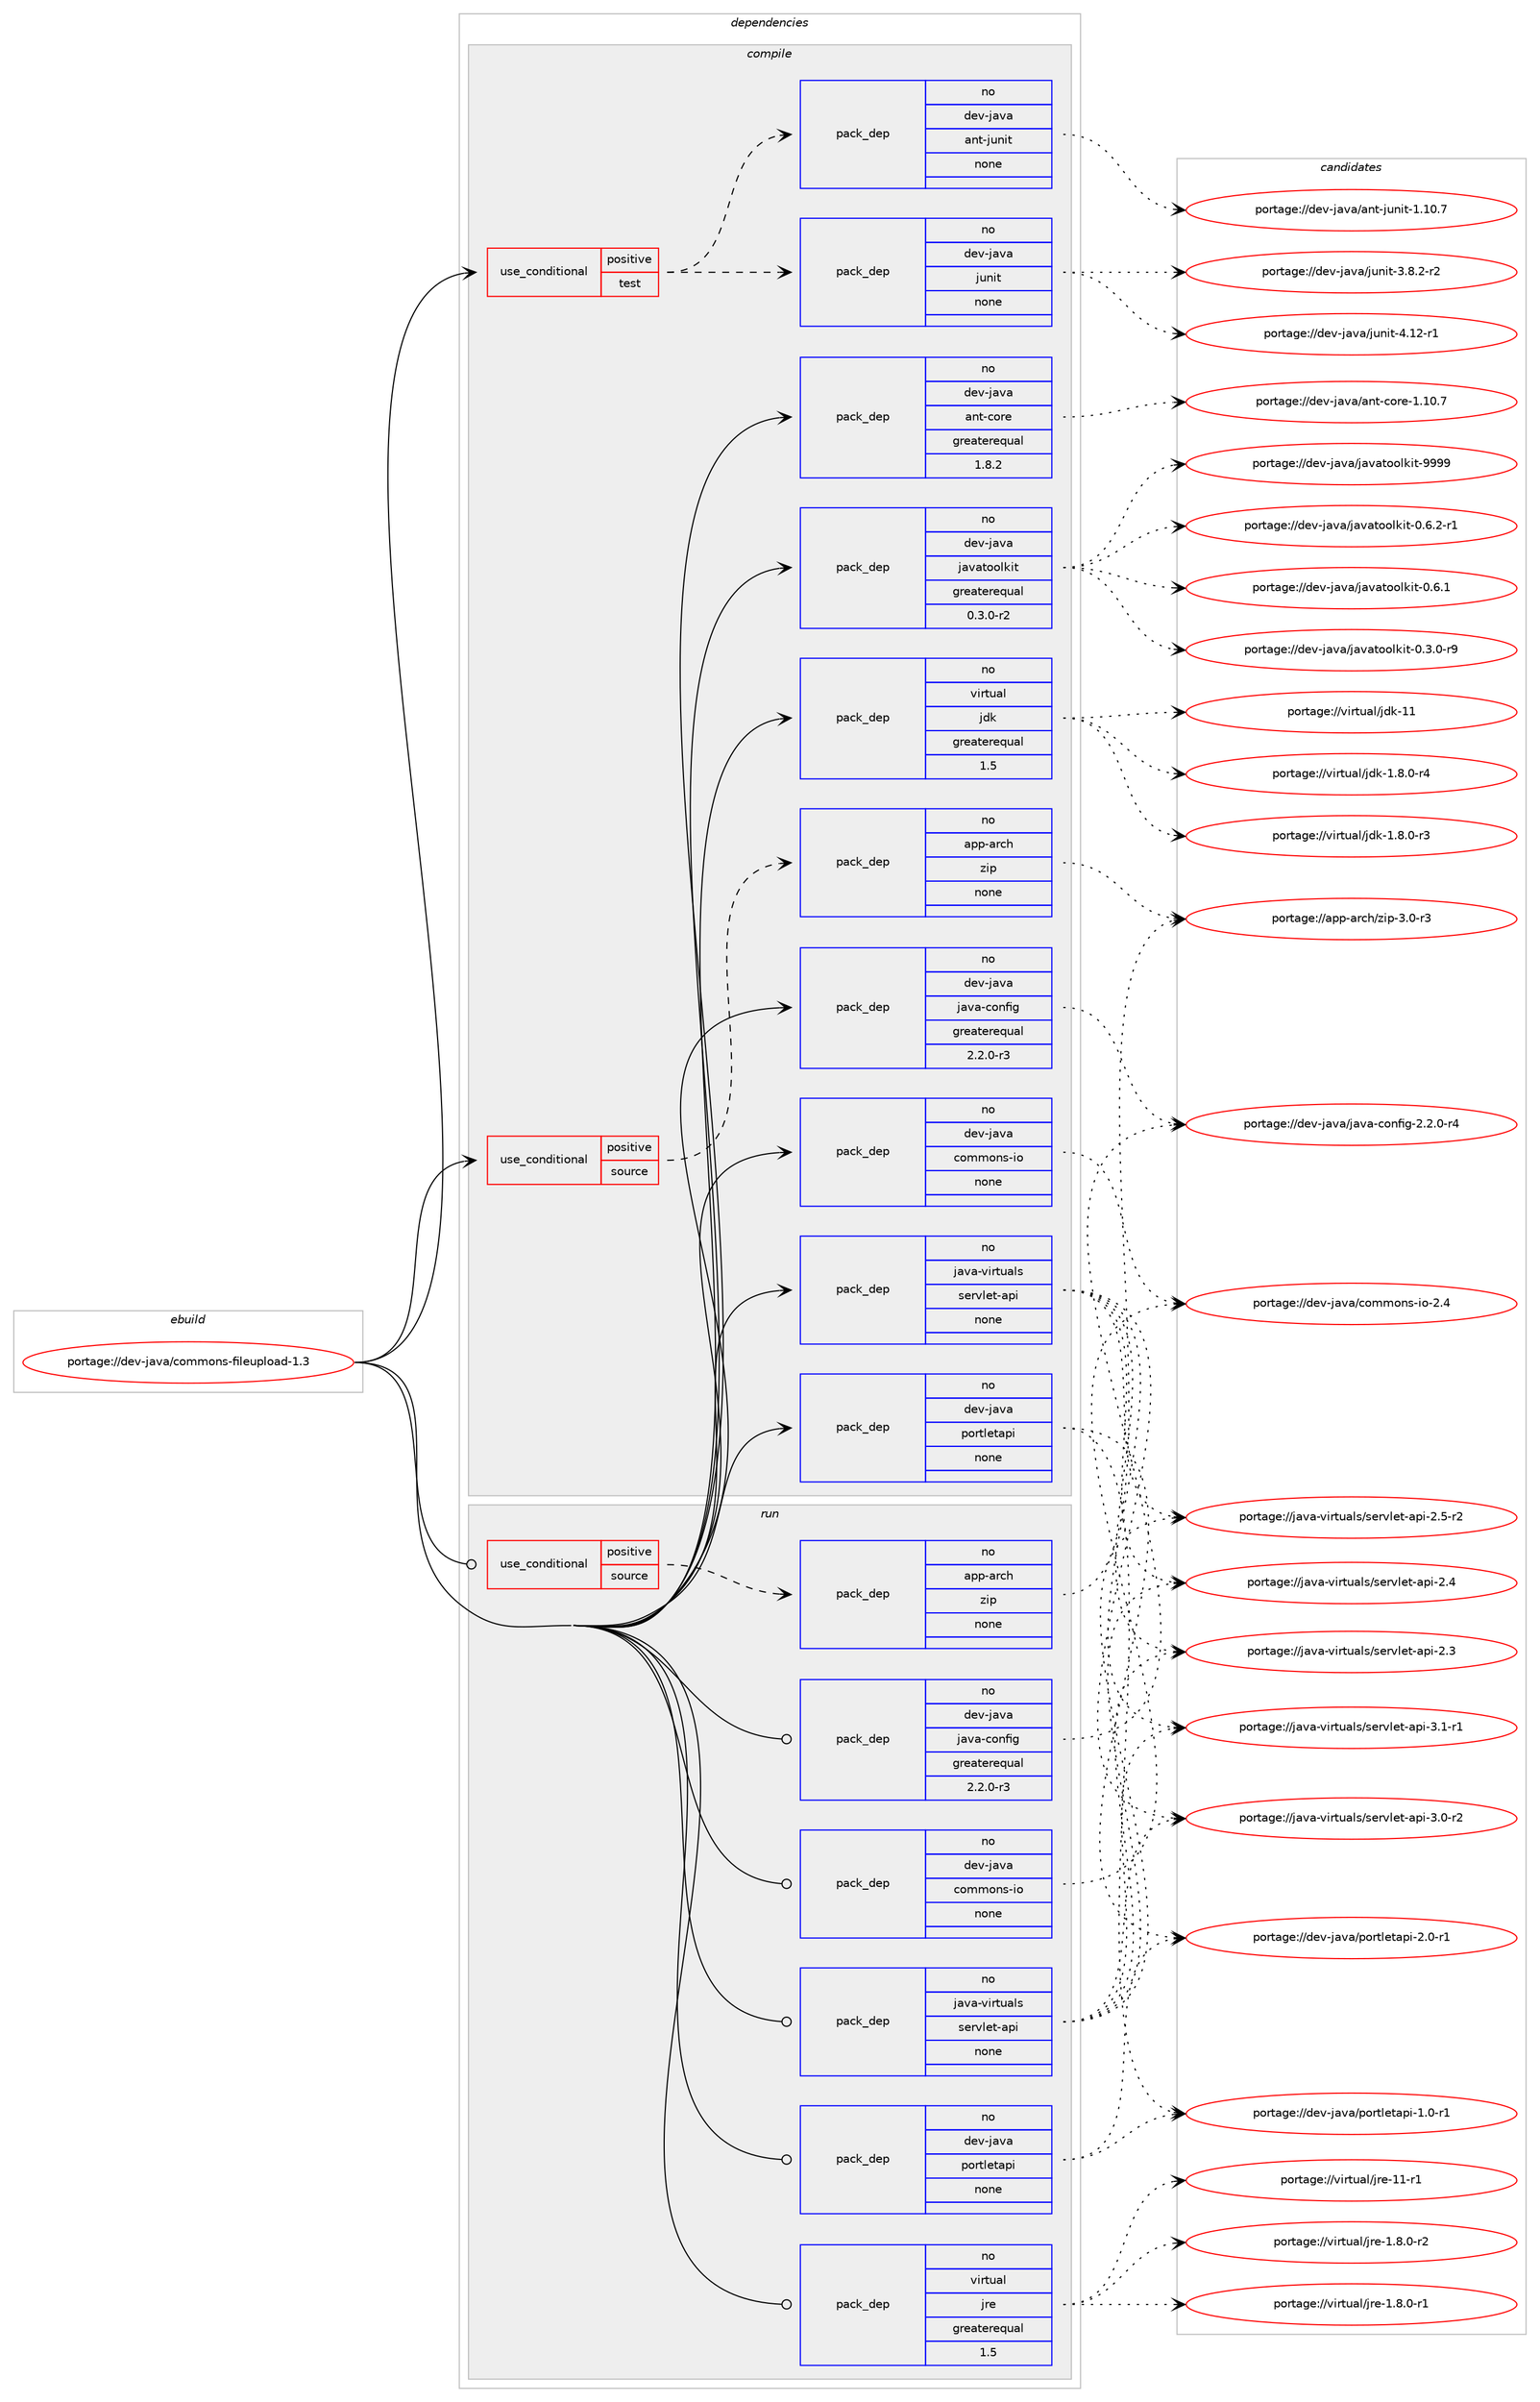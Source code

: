 digraph prolog {

# *************
# Graph options
# *************

newrank=true;
concentrate=true;
compound=true;
graph [rankdir=LR,fontname=Helvetica,fontsize=10,ranksep=1.5];#, ranksep=2.5, nodesep=0.2];
edge  [arrowhead=vee];
node  [fontname=Helvetica,fontsize=10];

# **********
# The ebuild
# **********

subgraph cluster_leftcol {
color=gray;
label=<<i>ebuild</i>>;
id [label="portage://dev-java/commons-fileupload-1.3", color=red, width=4, href="../dev-java/commons-fileupload-1.3.svg"];
}

# ****************
# The dependencies
# ****************

subgraph cluster_midcol {
color=gray;
label=<<i>dependencies</i>>;
subgraph cluster_compile {
fillcolor="#eeeeee";
style=filled;
label=<<i>compile</i>>;
subgraph cond130418 {
dependency532872 [label=<<TABLE BORDER="0" CELLBORDER="1" CELLSPACING="0" CELLPADDING="4"><TR><TD ROWSPAN="3" CELLPADDING="10">use_conditional</TD></TR><TR><TD>positive</TD></TR><TR><TD>source</TD></TR></TABLE>>, shape=none, color=red];
subgraph pack396835 {
dependency532873 [label=<<TABLE BORDER="0" CELLBORDER="1" CELLSPACING="0" CELLPADDING="4" WIDTH="220"><TR><TD ROWSPAN="6" CELLPADDING="30">pack_dep</TD></TR><TR><TD WIDTH="110">no</TD></TR><TR><TD>app-arch</TD></TR><TR><TD>zip</TD></TR><TR><TD>none</TD></TR><TR><TD></TD></TR></TABLE>>, shape=none, color=blue];
}
dependency532872:e -> dependency532873:w [weight=20,style="dashed",arrowhead="vee"];
}
id:e -> dependency532872:w [weight=20,style="solid",arrowhead="vee"];
subgraph cond130419 {
dependency532874 [label=<<TABLE BORDER="0" CELLBORDER="1" CELLSPACING="0" CELLPADDING="4"><TR><TD ROWSPAN="3" CELLPADDING="10">use_conditional</TD></TR><TR><TD>positive</TD></TR><TR><TD>test</TD></TR></TABLE>>, shape=none, color=red];
subgraph pack396836 {
dependency532875 [label=<<TABLE BORDER="0" CELLBORDER="1" CELLSPACING="0" CELLPADDING="4" WIDTH="220"><TR><TD ROWSPAN="6" CELLPADDING="30">pack_dep</TD></TR><TR><TD WIDTH="110">no</TD></TR><TR><TD>dev-java</TD></TR><TR><TD>ant-junit</TD></TR><TR><TD>none</TD></TR><TR><TD></TD></TR></TABLE>>, shape=none, color=blue];
}
dependency532874:e -> dependency532875:w [weight=20,style="dashed",arrowhead="vee"];
subgraph pack396837 {
dependency532876 [label=<<TABLE BORDER="0" CELLBORDER="1" CELLSPACING="0" CELLPADDING="4" WIDTH="220"><TR><TD ROWSPAN="6" CELLPADDING="30">pack_dep</TD></TR><TR><TD WIDTH="110">no</TD></TR><TR><TD>dev-java</TD></TR><TR><TD>junit</TD></TR><TR><TD>none</TD></TR><TR><TD></TD></TR></TABLE>>, shape=none, color=blue];
}
dependency532874:e -> dependency532876:w [weight=20,style="dashed",arrowhead="vee"];
}
id:e -> dependency532874:w [weight=20,style="solid",arrowhead="vee"];
subgraph pack396838 {
dependency532877 [label=<<TABLE BORDER="0" CELLBORDER="1" CELLSPACING="0" CELLPADDING="4" WIDTH="220"><TR><TD ROWSPAN="6" CELLPADDING="30">pack_dep</TD></TR><TR><TD WIDTH="110">no</TD></TR><TR><TD>dev-java</TD></TR><TR><TD>ant-core</TD></TR><TR><TD>greaterequal</TD></TR><TR><TD>1.8.2</TD></TR></TABLE>>, shape=none, color=blue];
}
id:e -> dependency532877:w [weight=20,style="solid",arrowhead="vee"];
subgraph pack396839 {
dependency532878 [label=<<TABLE BORDER="0" CELLBORDER="1" CELLSPACING="0" CELLPADDING="4" WIDTH="220"><TR><TD ROWSPAN="6" CELLPADDING="30">pack_dep</TD></TR><TR><TD WIDTH="110">no</TD></TR><TR><TD>dev-java</TD></TR><TR><TD>commons-io</TD></TR><TR><TD>none</TD></TR><TR><TD></TD></TR></TABLE>>, shape=none, color=blue];
}
id:e -> dependency532878:w [weight=20,style="solid",arrowhead="vee"];
subgraph pack396840 {
dependency532879 [label=<<TABLE BORDER="0" CELLBORDER="1" CELLSPACING="0" CELLPADDING="4" WIDTH="220"><TR><TD ROWSPAN="6" CELLPADDING="30">pack_dep</TD></TR><TR><TD WIDTH="110">no</TD></TR><TR><TD>dev-java</TD></TR><TR><TD>java-config</TD></TR><TR><TD>greaterequal</TD></TR><TR><TD>2.2.0-r3</TD></TR></TABLE>>, shape=none, color=blue];
}
id:e -> dependency532879:w [weight=20,style="solid",arrowhead="vee"];
subgraph pack396841 {
dependency532880 [label=<<TABLE BORDER="0" CELLBORDER="1" CELLSPACING="0" CELLPADDING="4" WIDTH="220"><TR><TD ROWSPAN="6" CELLPADDING="30">pack_dep</TD></TR><TR><TD WIDTH="110">no</TD></TR><TR><TD>dev-java</TD></TR><TR><TD>javatoolkit</TD></TR><TR><TD>greaterequal</TD></TR><TR><TD>0.3.0-r2</TD></TR></TABLE>>, shape=none, color=blue];
}
id:e -> dependency532880:w [weight=20,style="solid",arrowhead="vee"];
subgraph pack396842 {
dependency532881 [label=<<TABLE BORDER="0" CELLBORDER="1" CELLSPACING="0" CELLPADDING="4" WIDTH="220"><TR><TD ROWSPAN="6" CELLPADDING="30">pack_dep</TD></TR><TR><TD WIDTH="110">no</TD></TR><TR><TD>dev-java</TD></TR><TR><TD>portletapi</TD></TR><TR><TD>none</TD></TR><TR><TD></TD></TR></TABLE>>, shape=none, color=blue];
}
id:e -> dependency532881:w [weight=20,style="solid",arrowhead="vee"];
subgraph pack396843 {
dependency532882 [label=<<TABLE BORDER="0" CELLBORDER="1" CELLSPACING="0" CELLPADDING="4" WIDTH="220"><TR><TD ROWSPAN="6" CELLPADDING="30">pack_dep</TD></TR><TR><TD WIDTH="110">no</TD></TR><TR><TD>java-virtuals</TD></TR><TR><TD>servlet-api</TD></TR><TR><TD>none</TD></TR><TR><TD></TD></TR></TABLE>>, shape=none, color=blue];
}
id:e -> dependency532882:w [weight=20,style="solid",arrowhead="vee"];
subgraph pack396844 {
dependency532883 [label=<<TABLE BORDER="0" CELLBORDER="1" CELLSPACING="0" CELLPADDING="4" WIDTH="220"><TR><TD ROWSPAN="6" CELLPADDING="30">pack_dep</TD></TR><TR><TD WIDTH="110">no</TD></TR><TR><TD>virtual</TD></TR><TR><TD>jdk</TD></TR><TR><TD>greaterequal</TD></TR><TR><TD>1.5</TD></TR></TABLE>>, shape=none, color=blue];
}
id:e -> dependency532883:w [weight=20,style="solid",arrowhead="vee"];
}
subgraph cluster_compileandrun {
fillcolor="#eeeeee";
style=filled;
label=<<i>compile and run</i>>;
}
subgraph cluster_run {
fillcolor="#eeeeee";
style=filled;
label=<<i>run</i>>;
subgraph cond130420 {
dependency532884 [label=<<TABLE BORDER="0" CELLBORDER="1" CELLSPACING="0" CELLPADDING="4"><TR><TD ROWSPAN="3" CELLPADDING="10">use_conditional</TD></TR><TR><TD>positive</TD></TR><TR><TD>source</TD></TR></TABLE>>, shape=none, color=red];
subgraph pack396845 {
dependency532885 [label=<<TABLE BORDER="0" CELLBORDER="1" CELLSPACING="0" CELLPADDING="4" WIDTH="220"><TR><TD ROWSPAN="6" CELLPADDING="30">pack_dep</TD></TR><TR><TD WIDTH="110">no</TD></TR><TR><TD>app-arch</TD></TR><TR><TD>zip</TD></TR><TR><TD>none</TD></TR><TR><TD></TD></TR></TABLE>>, shape=none, color=blue];
}
dependency532884:e -> dependency532885:w [weight=20,style="dashed",arrowhead="vee"];
}
id:e -> dependency532884:w [weight=20,style="solid",arrowhead="odot"];
subgraph pack396846 {
dependency532886 [label=<<TABLE BORDER="0" CELLBORDER="1" CELLSPACING="0" CELLPADDING="4" WIDTH="220"><TR><TD ROWSPAN="6" CELLPADDING="30">pack_dep</TD></TR><TR><TD WIDTH="110">no</TD></TR><TR><TD>dev-java</TD></TR><TR><TD>commons-io</TD></TR><TR><TD>none</TD></TR><TR><TD></TD></TR></TABLE>>, shape=none, color=blue];
}
id:e -> dependency532886:w [weight=20,style="solid",arrowhead="odot"];
subgraph pack396847 {
dependency532887 [label=<<TABLE BORDER="0" CELLBORDER="1" CELLSPACING="0" CELLPADDING="4" WIDTH="220"><TR><TD ROWSPAN="6" CELLPADDING="30">pack_dep</TD></TR><TR><TD WIDTH="110">no</TD></TR><TR><TD>dev-java</TD></TR><TR><TD>java-config</TD></TR><TR><TD>greaterequal</TD></TR><TR><TD>2.2.0-r3</TD></TR></TABLE>>, shape=none, color=blue];
}
id:e -> dependency532887:w [weight=20,style="solid",arrowhead="odot"];
subgraph pack396848 {
dependency532888 [label=<<TABLE BORDER="0" CELLBORDER="1" CELLSPACING="0" CELLPADDING="4" WIDTH="220"><TR><TD ROWSPAN="6" CELLPADDING="30">pack_dep</TD></TR><TR><TD WIDTH="110">no</TD></TR><TR><TD>dev-java</TD></TR><TR><TD>portletapi</TD></TR><TR><TD>none</TD></TR><TR><TD></TD></TR></TABLE>>, shape=none, color=blue];
}
id:e -> dependency532888:w [weight=20,style="solid",arrowhead="odot"];
subgraph pack396849 {
dependency532889 [label=<<TABLE BORDER="0" CELLBORDER="1" CELLSPACING="0" CELLPADDING="4" WIDTH="220"><TR><TD ROWSPAN="6" CELLPADDING="30">pack_dep</TD></TR><TR><TD WIDTH="110">no</TD></TR><TR><TD>java-virtuals</TD></TR><TR><TD>servlet-api</TD></TR><TR><TD>none</TD></TR><TR><TD></TD></TR></TABLE>>, shape=none, color=blue];
}
id:e -> dependency532889:w [weight=20,style="solid",arrowhead="odot"];
subgraph pack396850 {
dependency532890 [label=<<TABLE BORDER="0" CELLBORDER="1" CELLSPACING="0" CELLPADDING="4" WIDTH="220"><TR><TD ROWSPAN="6" CELLPADDING="30">pack_dep</TD></TR><TR><TD WIDTH="110">no</TD></TR><TR><TD>virtual</TD></TR><TR><TD>jre</TD></TR><TR><TD>greaterequal</TD></TR><TR><TD>1.5</TD></TR></TABLE>>, shape=none, color=blue];
}
id:e -> dependency532890:w [weight=20,style="solid",arrowhead="odot"];
}
}

# **************
# The candidates
# **************

subgraph cluster_choices {
rank=same;
color=gray;
label=<<i>candidates</i>>;

subgraph choice396835 {
color=black;
nodesep=1;
choice9711211245971149910447122105112455146484511451 [label="portage://app-arch/zip-3.0-r3", color=red, width=4,href="../app-arch/zip-3.0-r3.svg"];
dependency532873:e -> choice9711211245971149910447122105112455146484511451:w [style=dotted,weight="100"];
}
subgraph choice396836 {
color=black;
nodesep=1;
choice10010111845106971189747971101164510611711010511645494649484655 [label="portage://dev-java/ant-junit-1.10.7", color=red, width=4,href="../dev-java/ant-junit-1.10.7.svg"];
dependency532875:e -> choice10010111845106971189747971101164510611711010511645494649484655:w [style=dotted,weight="100"];
}
subgraph choice396837 {
color=black;
nodesep=1;
choice1001011184510697118974710611711010511645524649504511449 [label="portage://dev-java/junit-4.12-r1", color=red, width=4,href="../dev-java/junit-4.12-r1.svg"];
choice100101118451069711897471061171101051164551465646504511450 [label="portage://dev-java/junit-3.8.2-r2", color=red, width=4,href="../dev-java/junit-3.8.2-r2.svg"];
dependency532876:e -> choice1001011184510697118974710611711010511645524649504511449:w [style=dotted,weight="100"];
dependency532876:e -> choice100101118451069711897471061171101051164551465646504511450:w [style=dotted,weight="100"];
}
subgraph choice396838 {
color=black;
nodesep=1;
choice1001011184510697118974797110116459911111410145494649484655 [label="portage://dev-java/ant-core-1.10.7", color=red, width=4,href="../dev-java/ant-core-1.10.7.svg"];
dependency532877:e -> choice1001011184510697118974797110116459911111410145494649484655:w [style=dotted,weight="100"];
}
subgraph choice396839 {
color=black;
nodesep=1;
choice10010111845106971189747991111091091111101154510511145504652 [label="portage://dev-java/commons-io-2.4", color=red, width=4,href="../dev-java/commons-io-2.4.svg"];
dependency532878:e -> choice10010111845106971189747991111091091111101154510511145504652:w [style=dotted,weight="100"];
}
subgraph choice396840 {
color=black;
nodesep=1;
choice10010111845106971189747106971189745991111101021051034550465046484511452 [label="portage://dev-java/java-config-2.2.0-r4", color=red, width=4,href="../dev-java/java-config-2.2.0-r4.svg"];
dependency532879:e -> choice10010111845106971189747106971189745991111101021051034550465046484511452:w [style=dotted,weight="100"];
}
subgraph choice396841 {
color=black;
nodesep=1;
choice1001011184510697118974710697118971161111111081071051164557575757 [label="portage://dev-java/javatoolkit-9999", color=red, width=4,href="../dev-java/javatoolkit-9999.svg"];
choice1001011184510697118974710697118971161111111081071051164548465446504511449 [label="portage://dev-java/javatoolkit-0.6.2-r1", color=red, width=4,href="../dev-java/javatoolkit-0.6.2-r1.svg"];
choice100101118451069711897471069711897116111111108107105116454846544649 [label="portage://dev-java/javatoolkit-0.6.1", color=red, width=4,href="../dev-java/javatoolkit-0.6.1.svg"];
choice1001011184510697118974710697118971161111111081071051164548465146484511457 [label="portage://dev-java/javatoolkit-0.3.0-r9", color=red, width=4,href="../dev-java/javatoolkit-0.3.0-r9.svg"];
dependency532880:e -> choice1001011184510697118974710697118971161111111081071051164557575757:w [style=dotted,weight="100"];
dependency532880:e -> choice1001011184510697118974710697118971161111111081071051164548465446504511449:w [style=dotted,weight="100"];
dependency532880:e -> choice100101118451069711897471069711897116111111108107105116454846544649:w [style=dotted,weight="100"];
dependency532880:e -> choice1001011184510697118974710697118971161111111081071051164548465146484511457:w [style=dotted,weight="100"];
}
subgraph choice396842 {
color=black;
nodesep=1;
choice1001011184510697118974711211111411610810111697112105455046484511449 [label="portage://dev-java/portletapi-2.0-r1", color=red, width=4,href="../dev-java/portletapi-2.0-r1.svg"];
choice1001011184510697118974711211111411610810111697112105454946484511449 [label="portage://dev-java/portletapi-1.0-r1", color=red, width=4,href="../dev-java/portletapi-1.0-r1.svg"];
dependency532881:e -> choice1001011184510697118974711211111411610810111697112105455046484511449:w [style=dotted,weight="100"];
dependency532881:e -> choice1001011184510697118974711211111411610810111697112105454946484511449:w [style=dotted,weight="100"];
}
subgraph choice396843 {
color=black;
nodesep=1;
choice10697118974511810511411611797108115471151011141181081011164597112105455146494511449 [label="portage://java-virtuals/servlet-api-3.1-r1", color=red, width=4,href="../java-virtuals/servlet-api-3.1-r1.svg"];
choice10697118974511810511411611797108115471151011141181081011164597112105455146484511450 [label="portage://java-virtuals/servlet-api-3.0-r2", color=red, width=4,href="../java-virtuals/servlet-api-3.0-r2.svg"];
choice10697118974511810511411611797108115471151011141181081011164597112105455046534511450 [label="portage://java-virtuals/servlet-api-2.5-r2", color=red, width=4,href="../java-virtuals/servlet-api-2.5-r2.svg"];
choice1069711897451181051141161179710811547115101114118108101116459711210545504652 [label="portage://java-virtuals/servlet-api-2.4", color=red, width=4,href="../java-virtuals/servlet-api-2.4.svg"];
choice1069711897451181051141161179710811547115101114118108101116459711210545504651 [label="portage://java-virtuals/servlet-api-2.3", color=red, width=4,href="../java-virtuals/servlet-api-2.3.svg"];
dependency532882:e -> choice10697118974511810511411611797108115471151011141181081011164597112105455146494511449:w [style=dotted,weight="100"];
dependency532882:e -> choice10697118974511810511411611797108115471151011141181081011164597112105455146484511450:w [style=dotted,weight="100"];
dependency532882:e -> choice10697118974511810511411611797108115471151011141181081011164597112105455046534511450:w [style=dotted,weight="100"];
dependency532882:e -> choice1069711897451181051141161179710811547115101114118108101116459711210545504652:w [style=dotted,weight="100"];
dependency532882:e -> choice1069711897451181051141161179710811547115101114118108101116459711210545504651:w [style=dotted,weight="100"];
}
subgraph choice396844 {
color=black;
nodesep=1;
choice1181051141161179710847106100107454949 [label="portage://virtual/jdk-11", color=red, width=4,href="../virtual/jdk-11.svg"];
choice11810511411611797108471061001074549465646484511452 [label="portage://virtual/jdk-1.8.0-r4", color=red, width=4,href="../virtual/jdk-1.8.0-r4.svg"];
choice11810511411611797108471061001074549465646484511451 [label="portage://virtual/jdk-1.8.0-r3", color=red, width=4,href="../virtual/jdk-1.8.0-r3.svg"];
dependency532883:e -> choice1181051141161179710847106100107454949:w [style=dotted,weight="100"];
dependency532883:e -> choice11810511411611797108471061001074549465646484511452:w [style=dotted,weight="100"];
dependency532883:e -> choice11810511411611797108471061001074549465646484511451:w [style=dotted,weight="100"];
}
subgraph choice396845 {
color=black;
nodesep=1;
choice9711211245971149910447122105112455146484511451 [label="portage://app-arch/zip-3.0-r3", color=red, width=4,href="../app-arch/zip-3.0-r3.svg"];
dependency532885:e -> choice9711211245971149910447122105112455146484511451:w [style=dotted,weight="100"];
}
subgraph choice396846 {
color=black;
nodesep=1;
choice10010111845106971189747991111091091111101154510511145504652 [label="portage://dev-java/commons-io-2.4", color=red, width=4,href="../dev-java/commons-io-2.4.svg"];
dependency532886:e -> choice10010111845106971189747991111091091111101154510511145504652:w [style=dotted,weight="100"];
}
subgraph choice396847 {
color=black;
nodesep=1;
choice10010111845106971189747106971189745991111101021051034550465046484511452 [label="portage://dev-java/java-config-2.2.0-r4", color=red, width=4,href="../dev-java/java-config-2.2.0-r4.svg"];
dependency532887:e -> choice10010111845106971189747106971189745991111101021051034550465046484511452:w [style=dotted,weight="100"];
}
subgraph choice396848 {
color=black;
nodesep=1;
choice1001011184510697118974711211111411610810111697112105455046484511449 [label="portage://dev-java/portletapi-2.0-r1", color=red, width=4,href="../dev-java/portletapi-2.0-r1.svg"];
choice1001011184510697118974711211111411610810111697112105454946484511449 [label="portage://dev-java/portletapi-1.0-r1", color=red, width=4,href="../dev-java/portletapi-1.0-r1.svg"];
dependency532888:e -> choice1001011184510697118974711211111411610810111697112105455046484511449:w [style=dotted,weight="100"];
dependency532888:e -> choice1001011184510697118974711211111411610810111697112105454946484511449:w [style=dotted,weight="100"];
}
subgraph choice396849 {
color=black;
nodesep=1;
choice10697118974511810511411611797108115471151011141181081011164597112105455146494511449 [label="portage://java-virtuals/servlet-api-3.1-r1", color=red, width=4,href="../java-virtuals/servlet-api-3.1-r1.svg"];
choice10697118974511810511411611797108115471151011141181081011164597112105455146484511450 [label="portage://java-virtuals/servlet-api-3.0-r2", color=red, width=4,href="../java-virtuals/servlet-api-3.0-r2.svg"];
choice10697118974511810511411611797108115471151011141181081011164597112105455046534511450 [label="portage://java-virtuals/servlet-api-2.5-r2", color=red, width=4,href="../java-virtuals/servlet-api-2.5-r2.svg"];
choice1069711897451181051141161179710811547115101114118108101116459711210545504652 [label="portage://java-virtuals/servlet-api-2.4", color=red, width=4,href="../java-virtuals/servlet-api-2.4.svg"];
choice1069711897451181051141161179710811547115101114118108101116459711210545504651 [label="portage://java-virtuals/servlet-api-2.3", color=red, width=4,href="../java-virtuals/servlet-api-2.3.svg"];
dependency532889:e -> choice10697118974511810511411611797108115471151011141181081011164597112105455146494511449:w [style=dotted,weight="100"];
dependency532889:e -> choice10697118974511810511411611797108115471151011141181081011164597112105455146484511450:w [style=dotted,weight="100"];
dependency532889:e -> choice10697118974511810511411611797108115471151011141181081011164597112105455046534511450:w [style=dotted,weight="100"];
dependency532889:e -> choice1069711897451181051141161179710811547115101114118108101116459711210545504652:w [style=dotted,weight="100"];
dependency532889:e -> choice1069711897451181051141161179710811547115101114118108101116459711210545504651:w [style=dotted,weight="100"];
}
subgraph choice396850 {
color=black;
nodesep=1;
choice11810511411611797108471061141014549494511449 [label="portage://virtual/jre-11-r1", color=red, width=4,href="../virtual/jre-11-r1.svg"];
choice11810511411611797108471061141014549465646484511450 [label="portage://virtual/jre-1.8.0-r2", color=red, width=4,href="../virtual/jre-1.8.0-r2.svg"];
choice11810511411611797108471061141014549465646484511449 [label="portage://virtual/jre-1.8.0-r1", color=red, width=4,href="../virtual/jre-1.8.0-r1.svg"];
dependency532890:e -> choice11810511411611797108471061141014549494511449:w [style=dotted,weight="100"];
dependency532890:e -> choice11810511411611797108471061141014549465646484511450:w [style=dotted,weight="100"];
dependency532890:e -> choice11810511411611797108471061141014549465646484511449:w [style=dotted,weight="100"];
}
}

}
